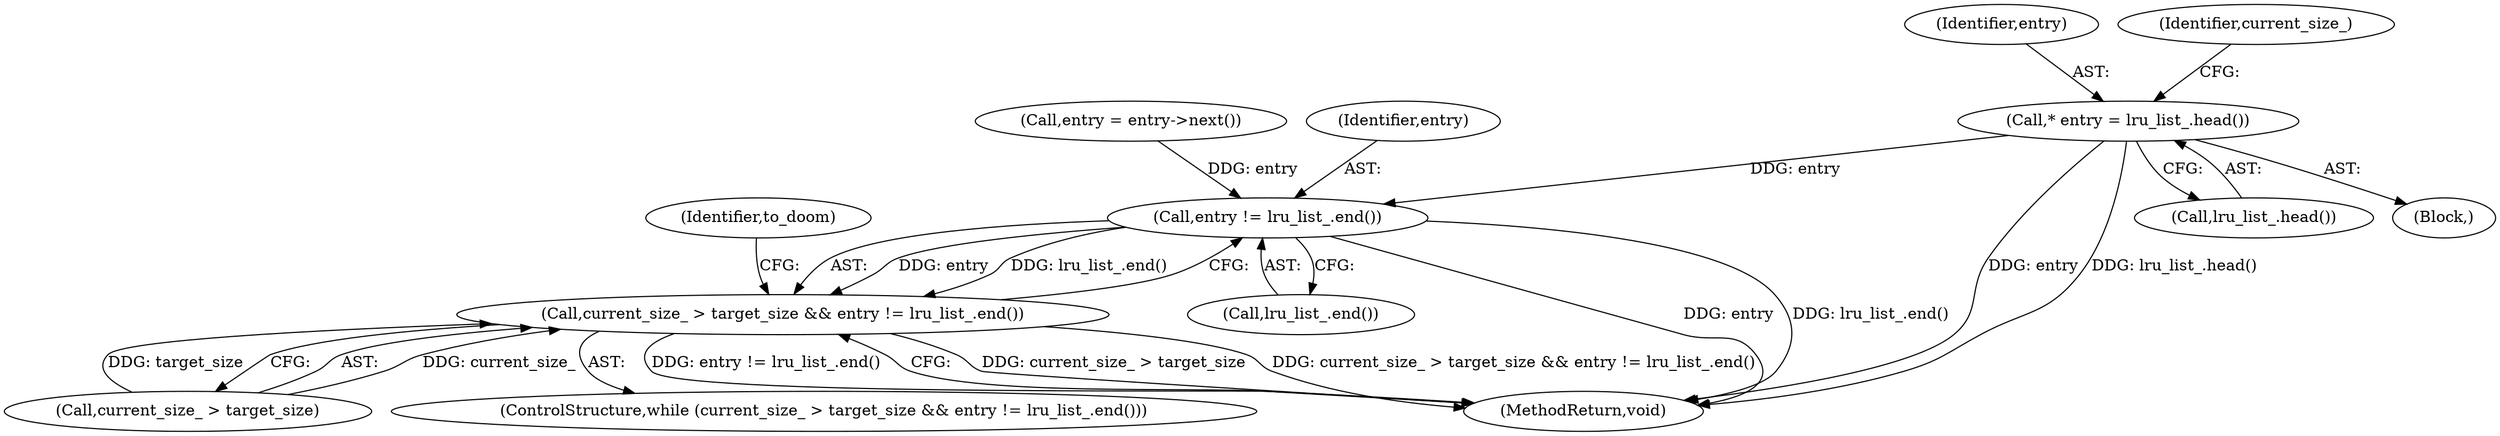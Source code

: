 digraph "0_Chrome_c9d673b54832afde658f214d7da7d0453fa89774@pointer" {
"1000116" [label="(Call,* entry = lru_list_.head())"];
"1000124" [label="(Call,entry != lru_list_.end())"];
"1000120" [label="(Call,current_size_ > target_size && entry != lru_list_.end())"];
"1000101" [label="(Block,)"];
"1000139" [label="(MethodReturn,void)"];
"1000132" [label="(Call,entry = entry->next())"];
"1000120" [label="(Call,current_size_ > target_size && entry != lru_list_.end())"];
"1000119" [label="(ControlStructure,while (current_size_ > target_size && entry != lru_list_.end()))"];
"1000126" [label="(Call,lru_list_.end())"];
"1000121" [label="(Call,current_size_ > target_size)"];
"1000116" [label="(Call,* entry = lru_list_.head())"];
"1000117" [label="(Identifier,entry)"];
"1000130" [label="(Identifier,to_doom)"];
"1000125" [label="(Identifier,entry)"];
"1000118" [label="(Call,lru_list_.head())"];
"1000124" [label="(Call,entry != lru_list_.end())"];
"1000122" [label="(Identifier,current_size_)"];
"1000116" -> "1000101"  [label="AST: "];
"1000116" -> "1000118"  [label="CFG: "];
"1000117" -> "1000116"  [label="AST: "];
"1000118" -> "1000116"  [label="AST: "];
"1000122" -> "1000116"  [label="CFG: "];
"1000116" -> "1000139"  [label="DDG: entry"];
"1000116" -> "1000139"  [label="DDG: lru_list_.head()"];
"1000116" -> "1000124"  [label="DDG: entry"];
"1000124" -> "1000120"  [label="AST: "];
"1000124" -> "1000126"  [label="CFG: "];
"1000125" -> "1000124"  [label="AST: "];
"1000126" -> "1000124"  [label="AST: "];
"1000120" -> "1000124"  [label="CFG: "];
"1000124" -> "1000139"  [label="DDG: entry"];
"1000124" -> "1000139"  [label="DDG: lru_list_.end()"];
"1000124" -> "1000120"  [label="DDG: entry"];
"1000124" -> "1000120"  [label="DDG: lru_list_.end()"];
"1000132" -> "1000124"  [label="DDG: entry"];
"1000120" -> "1000119"  [label="AST: "];
"1000120" -> "1000121"  [label="CFG: "];
"1000121" -> "1000120"  [label="AST: "];
"1000130" -> "1000120"  [label="CFG: "];
"1000139" -> "1000120"  [label="CFG: "];
"1000120" -> "1000139"  [label="DDG: current_size_ > target_size"];
"1000120" -> "1000139"  [label="DDG: current_size_ > target_size && entry != lru_list_.end()"];
"1000120" -> "1000139"  [label="DDG: entry != lru_list_.end()"];
"1000121" -> "1000120"  [label="DDG: current_size_"];
"1000121" -> "1000120"  [label="DDG: target_size"];
}
